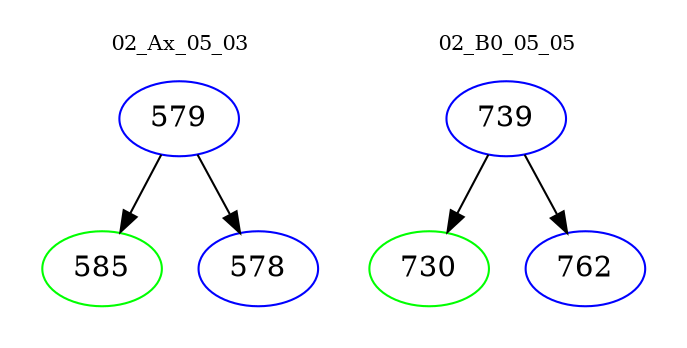 digraph{
subgraph cluster_0 {
color = white
label = "02_Ax_05_03";
fontsize=10;
T0_579 [label="579", color="blue"]
T0_579 -> T0_585 [color="black"]
T0_585 [label="585", color="green"]
T0_579 -> T0_578 [color="black"]
T0_578 [label="578", color="blue"]
}
subgraph cluster_1 {
color = white
label = "02_B0_05_05";
fontsize=10;
T1_739 [label="739", color="blue"]
T1_739 -> T1_730 [color="black"]
T1_730 [label="730", color="green"]
T1_739 -> T1_762 [color="black"]
T1_762 [label="762", color="blue"]
}
}
